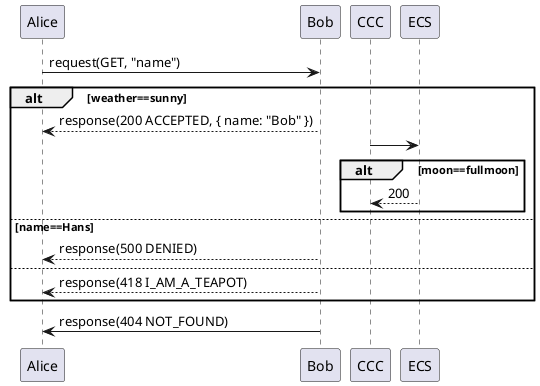 @startuml

Alice -> Bob : request(GET, "name")

alt weather==sunny
	Bob --> Alice : response(200 ACCEPTED, { name: "Bob" })
	
	CCC -> ECS
	alt moon==fullmoon
		return 200
	end
else name==Hans
	Bob --> Alice : response(500 DENIED)
else
	Bob --> Alice : response(418 I_AM_A_TEAPOT)
end

Bob -> Alice : response(404 NOT_FOUND)

@enduml